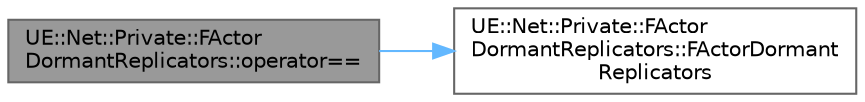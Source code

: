 digraph "UE::Net::Private::FActorDormantReplicators::operator=="
{
 // INTERACTIVE_SVG=YES
 // LATEX_PDF_SIZE
  bgcolor="transparent";
  edge [fontname=Helvetica,fontsize=10,labelfontname=Helvetica,labelfontsize=10];
  node [fontname=Helvetica,fontsize=10,shape=box,height=0.2,width=0.4];
  rankdir="LR";
  Node1 [id="Node000001",label="UE::Net::Private::FActor\lDormantReplicators::operator==",height=0.2,width=0.4,color="gray40", fillcolor="grey60", style="filled", fontcolor="black",tooltip=" "];
  Node1 -> Node2 [id="edge1_Node000001_Node000002",color="steelblue1",style="solid",tooltip=" "];
  Node2 [id="Node000002",label="UE::Net::Private::FActor\lDormantReplicators::FActorDormant\lReplicators",height=0.2,width=0.4,color="grey40", fillcolor="white", style="filled",URL="$d5/d24/structUE_1_1Net_1_1Private_1_1FActorDormantReplicators.html#a58c334caf8f108fa7cb1b02db7f1ed5f",tooltip=" "];
}
